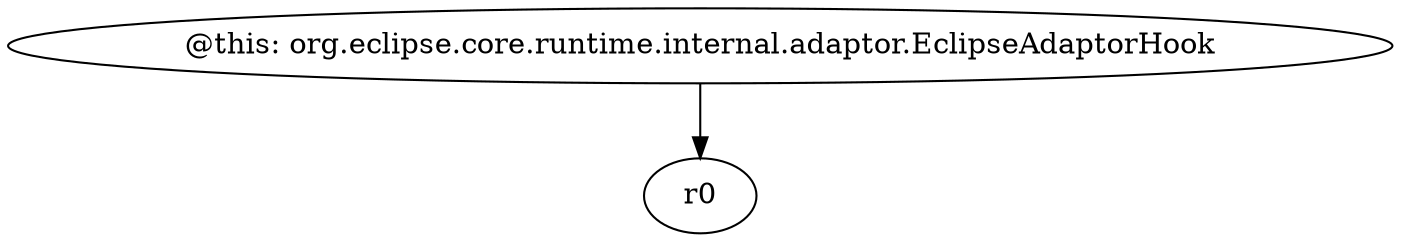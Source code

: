digraph g {
0[label="@this: org.eclipse.core.runtime.internal.adaptor.EclipseAdaptorHook"]
1[label="r0"]
0->1[label=""]
}